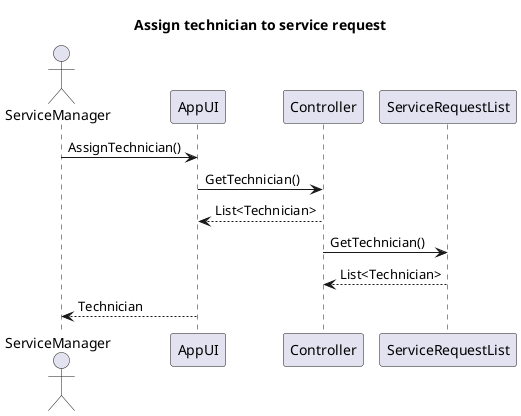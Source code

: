 @startuml
title Assign technician to service request
Actor ServiceManager
ServiceManager -> AppUI: AssignTechnician()

AppUI -> Controller: GetTechnician()
AppUI <-- Controller: List<Technician>
Controller -> ServiceRequestList: GetTechnician()
Controller <-- ServiceRequestList: List<Technician>
'loop not found
'    AppUI -> Controller : searchServiceRequest(requestId)
'    AppController -> ServiceRequestList : search(requestId)
'    alt request found
'        ServiceRequestList --> Controller : request
'        Controller --> AppUI : success
'    else request not found
'        ServiceRequestList --> Controller : Error("Service request not found")
'        Controller --> AppUI : error
'    end
'end
ServiceManager <-- AppUI: Technician


@enduml